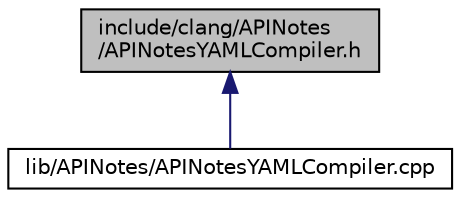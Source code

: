 digraph "include/clang/APINotes/APINotesYAMLCompiler.h"
{
 // LATEX_PDF_SIZE
  bgcolor="transparent";
  edge [fontname="Helvetica",fontsize="10",labelfontname="Helvetica",labelfontsize="10"];
  node [fontname="Helvetica",fontsize="10",shape=record];
  Node1 [label="include/clang/APINotes\l/APINotesYAMLCompiler.h",height=0.2,width=0.4,color="black", fillcolor="grey75", style="filled", fontcolor="black",tooltip=" "];
  Node1 -> Node2 [dir="back",color="midnightblue",fontsize="10",style="solid",fontname="Helvetica"];
  Node2 [label="lib/APINotes/APINotesYAMLCompiler.cpp",height=0.2,width=0.4,color="black",URL="$APINotesYAMLCompiler_8cpp.html",tooltip=" "];
}

